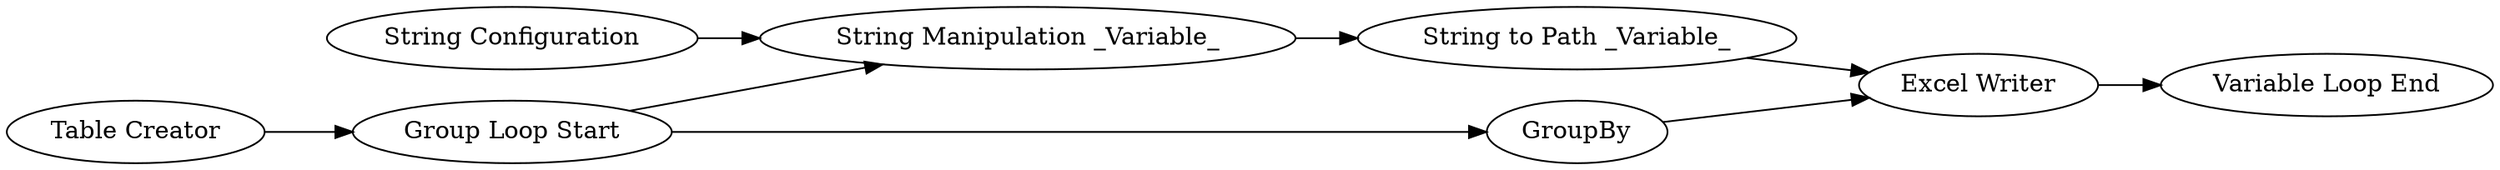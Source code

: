 digraph {
	"6590267025053600427_142" [label="Table Creator"]
	"6590267025053600427_146" [label="String Manipulation _Variable_"]
	"6590267025053600427_149" [label="Excel Writer"]
	"6590267025053600427_143" [label="Group Loop Start"]
	"6590267025053600427_144" [label=GroupBy]
	"6590267025053600427_147" [label="String Configuration"]
	"6590267025053600427_150" [label="Variable Loop End"]
	"6590267025053600427_148" [label="String to Path _Variable_"]
	"6590267025053600427_148" -> "6590267025053600427_149"
	"6590267025053600427_149" -> "6590267025053600427_150"
	"6590267025053600427_144" -> "6590267025053600427_149"
	"6590267025053600427_143" -> "6590267025053600427_144"
	"6590267025053600427_147" -> "6590267025053600427_146"
	"6590267025053600427_142" -> "6590267025053600427_143"
	"6590267025053600427_143" -> "6590267025053600427_146"
	"6590267025053600427_146" -> "6590267025053600427_148"
	rankdir=LR
}

